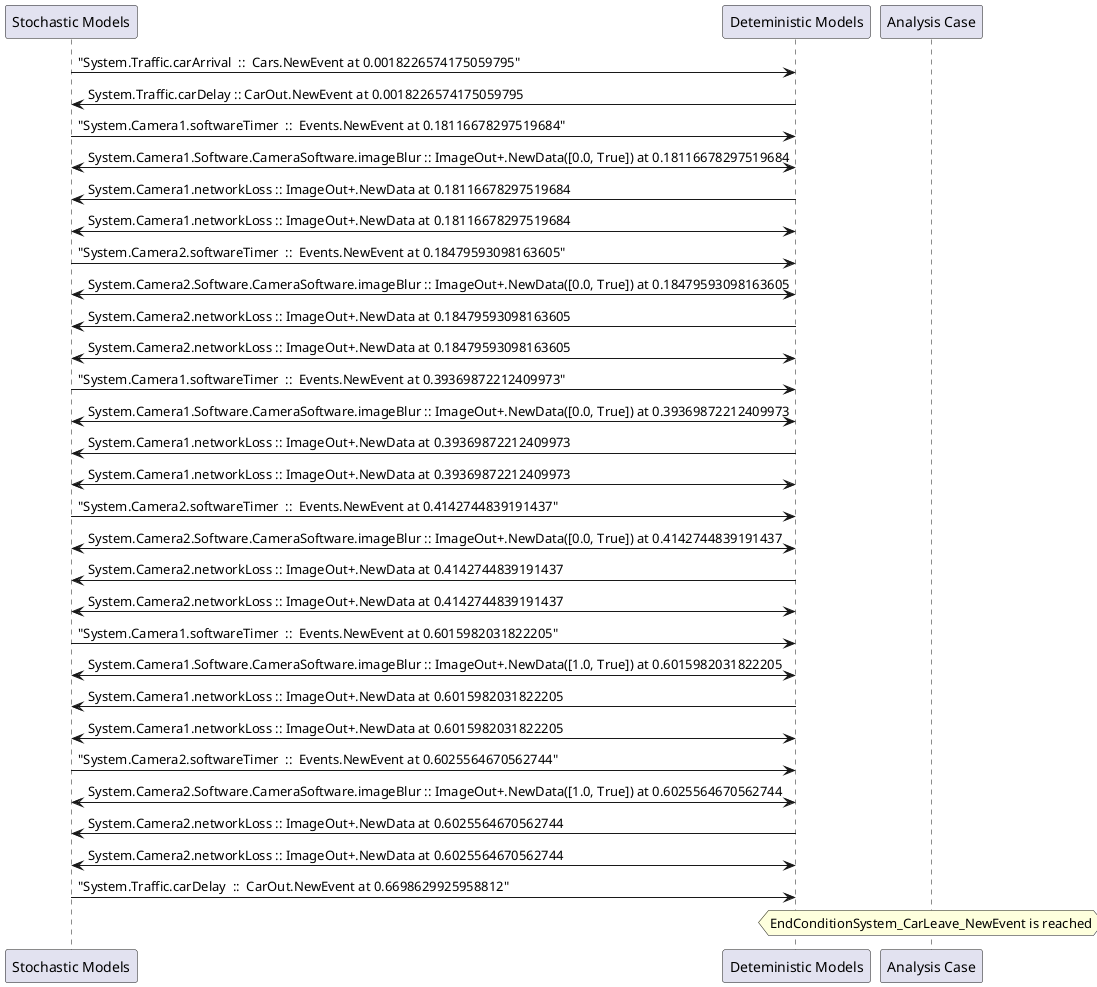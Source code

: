 
	@startuml
	participant "Stochastic Models" as stochmodel
	participant "Deteministic Models" as detmodel
	participant "Analysis Case" as analysis
	{6231_stop} stochmodel -> detmodel : "System.Traffic.carArrival  ::  Cars.NewEvent at 0.0018226574175059795"
{6238_start} detmodel -> stochmodel : System.Traffic.carDelay :: CarOut.NewEvent at 0.0018226574175059795
{6200_stop} stochmodel -> detmodel : "System.Camera1.softwareTimer  ::  Events.NewEvent at 0.18116678297519684"
detmodel <-> stochmodel : System.Camera1.Software.CameraSoftware.imageBlur :: ImageOut+.NewData([0.0, True]) at 0.18116678297519684
detmodel -> stochmodel : System.Camera1.networkLoss :: ImageOut+.NewData at 0.18116678297519684
detmodel <-> stochmodel : System.Camera1.networkLoss :: ImageOut+.NewData at 0.18116678297519684
{6216_stop} stochmodel -> detmodel : "System.Camera2.softwareTimer  ::  Events.NewEvent at 0.18479593098163605"
detmodel <-> stochmodel : System.Camera2.Software.CameraSoftware.imageBlur :: ImageOut+.NewData([0.0, True]) at 0.18479593098163605
detmodel -> stochmodel : System.Camera2.networkLoss :: ImageOut+.NewData at 0.18479593098163605
detmodel <-> stochmodel : System.Camera2.networkLoss :: ImageOut+.NewData at 0.18479593098163605
{6201_stop} stochmodel -> detmodel : "System.Camera1.softwareTimer  ::  Events.NewEvent at 0.39369872212409973"
detmodel <-> stochmodel : System.Camera1.Software.CameraSoftware.imageBlur :: ImageOut+.NewData([0.0, True]) at 0.39369872212409973
detmodel -> stochmodel : System.Camera1.networkLoss :: ImageOut+.NewData at 0.39369872212409973
detmodel <-> stochmodel : System.Camera1.networkLoss :: ImageOut+.NewData at 0.39369872212409973
{6217_stop} stochmodel -> detmodel : "System.Camera2.softwareTimer  ::  Events.NewEvent at 0.4142744839191437"
detmodel <-> stochmodel : System.Camera2.Software.CameraSoftware.imageBlur :: ImageOut+.NewData([0.0, True]) at 0.4142744839191437
detmodel -> stochmodel : System.Camera2.networkLoss :: ImageOut+.NewData at 0.4142744839191437
detmodel <-> stochmodel : System.Camera2.networkLoss :: ImageOut+.NewData at 0.4142744839191437
{6202_stop} stochmodel -> detmodel : "System.Camera1.softwareTimer  ::  Events.NewEvent at 0.6015982031822205"
detmodel <-> stochmodel : System.Camera1.Software.CameraSoftware.imageBlur :: ImageOut+.NewData([1.0, True]) at 0.6015982031822205
detmodel -> stochmodel : System.Camera1.networkLoss :: ImageOut+.NewData at 0.6015982031822205
detmodel <-> stochmodel : System.Camera1.networkLoss :: ImageOut+.NewData at 0.6015982031822205
{6218_stop} stochmodel -> detmodel : "System.Camera2.softwareTimer  ::  Events.NewEvent at 0.6025564670562744"
detmodel <-> stochmodel : System.Camera2.Software.CameraSoftware.imageBlur :: ImageOut+.NewData([1.0, True]) at 0.6025564670562744
detmodel -> stochmodel : System.Camera2.networkLoss :: ImageOut+.NewData at 0.6025564670562744
detmodel <-> stochmodel : System.Camera2.networkLoss :: ImageOut+.NewData at 0.6025564670562744
{6238_stop} stochmodel -> detmodel : "System.Traffic.carDelay  ::  CarOut.NewEvent at 0.6698629925958812"
{6238_start} <-> {6238_stop} : delay
hnote over analysis 
EndConditionSystem_CarLeave_NewEvent is reached
endnote
@enduml